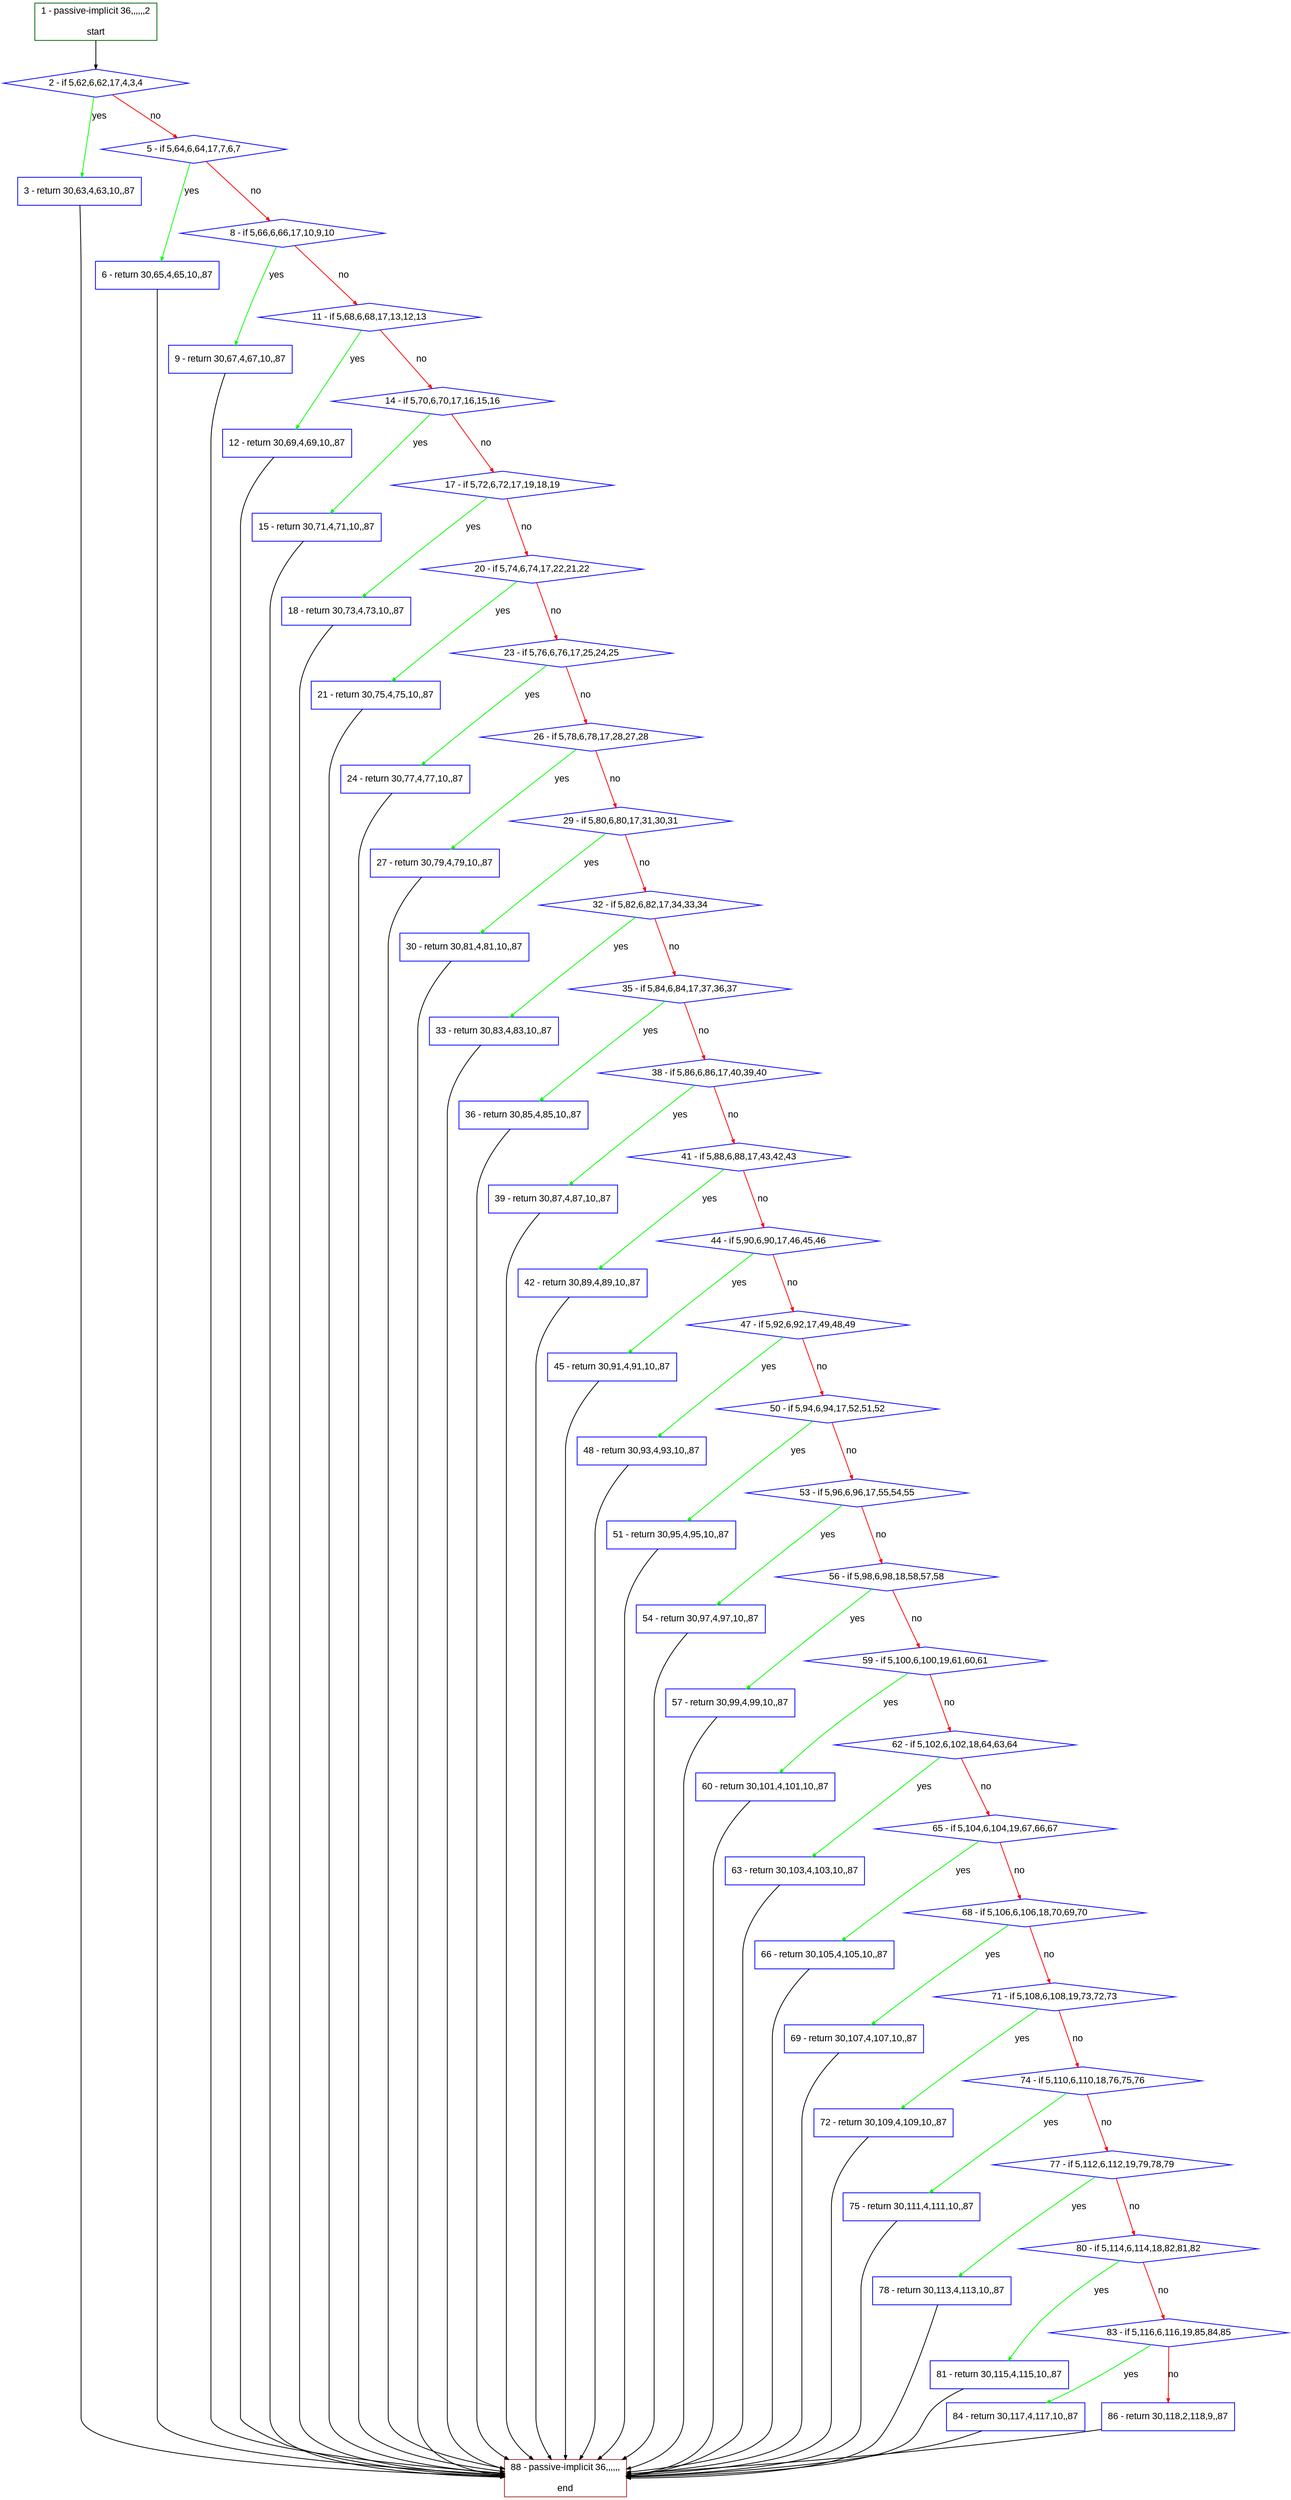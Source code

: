 digraph "" {
  graph [bgcolor="white", fillcolor="#FFFFCC", pack="true", packmode="clust", fontname="Arial", label="", fontsize="12", compound="true", style="rounded,filled"];
  node [node_initialized="no", fillcolor="white", fontname="Arial", label="", color="grey", fontsize="12", fixedsize="false", compound="true", shape="rectangle", style="filled"];
  edge [arrowtail="none", lhead="", fontcolor="black", fontname="Arial", label="", color="black", fontsize="12", arrowhead="normal", arrowsize="0.5", compound="true", ltail="", dir="forward"];
  __N1 [fillcolor="#ffffff", label="2 - if 5,62,6,62,17,4,3,4", color="#0000ff", shape="diamond", style="filled"];
  __N2 [fillcolor="#ffffff", label="1 - passive-implicit 36,,,,,,2\n\nstart", color="#006400", shape="box", style="filled"];
  __N3 [fillcolor="#ffffff", label="3 - return 30,63,4,63,10,,87", color="#0000ff", shape="box", style="filled"];
  __N4 [fillcolor="#ffffff", label="5 - if 5,64,6,64,17,7,6,7", color="#0000ff", shape="diamond", style="filled"];
  __N5 [fillcolor="#ffffff", label="88 - passive-implicit 36,,,,,,\n\nend", color="#a52a2a", shape="box", style="filled"];
  __N6 [fillcolor="#ffffff", label="6 - return 30,65,4,65,10,,87", color="#0000ff", shape="box", style="filled"];
  __N7 [fillcolor="#ffffff", label="8 - if 5,66,6,66,17,10,9,10", color="#0000ff", shape="diamond", style="filled"];
  __N8 [fillcolor="#ffffff", label="9 - return 30,67,4,67,10,,87", color="#0000ff", shape="box", style="filled"];
  __N9 [fillcolor="#ffffff", label="11 - if 5,68,6,68,17,13,12,13", color="#0000ff", shape="diamond", style="filled"];
  __N10 [fillcolor="#ffffff", label="12 - return 30,69,4,69,10,,87", color="#0000ff", shape="box", style="filled"];
  __N11 [fillcolor="#ffffff", label="14 - if 5,70,6,70,17,16,15,16", color="#0000ff", shape="diamond", style="filled"];
  __N12 [fillcolor="#ffffff", label="15 - return 30,71,4,71,10,,87", color="#0000ff", shape="box", style="filled"];
  __N13 [fillcolor="#ffffff", label="17 - if 5,72,6,72,17,19,18,19", color="#0000ff", shape="diamond", style="filled"];
  __N14 [fillcolor="#ffffff", label="18 - return 30,73,4,73,10,,87", color="#0000ff", shape="box", style="filled"];
  __N15 [fillcolor="#ffffff", label="20 - if 5,74,6,74,17,22,21,22", color="#0000ff", shape="diamond", style="filled"];
  __N16 [fillcolor="#ffffff", label="21 - return 30,75,4,75,10,,87", color="#0000ff", shape="box", style="filled"];
  __N17 [fillcolor="#ffffff", label="23 - if 5,76,6,76,17,25,24,25", color="#0000ff", shape="diamond", style="filled"];
  __N18 [fillcolor="#ffffff", label="24 - return 30,77,4,77,10,,87", color="#0000ff", shape="box", style="filled"];
  __N19 [fillcolor="#ffffff", label="26 - if 5,78,6,78,17,28,27,28", color="#0000ff", shape="diamond", style="filled"];
  __N20 [fillcolor="#ffffff", label="27 - return 30,79,4,79,10,,87", color="#0000ff", shape="box", style="filled"];
  __N21 [fillcolor="#ffffff", label="29 - if 5,80,6,80,17,31,30,31", color="#0000ff", shape="diamond", style="filled"];
  __N22 [fillcolor="#ffffff", label="30 - return 30,81,4,81,10,,87", color="#0000ff", shape="box", style="filled"];
  __N23 [fillcolor="#ffffff", label="32 - if 5,82,6,82,17,34,33,34", color="#0000ff", shape="diamond", style="filled"];
  __N24 [fillcolor="#ffffff", label="33 - return 30,83,4,83,10,,87", color="#0000ff", shape="box", style="filled"];
  __N25 [fillcolor="#ffffff", label="35 - if 5,84,6,84,17,37,36,37", color="#0000ff", shape="diamond", style="filled"];
  __N26 [fillcolor="#ffffff", label="36 - return 30,85,4,85,10,,87", color="#0000ff", shape="box", style="filled"];
  __N27 [fillcolor="#ffffff", label="38 - if 5,86,6,86,17,40,39,40", color="#0000ff", shape="diamond", style="filled"];
  __N28 [fillcolor="#ffffff", label="39 - return 30,87,4,87,10,,87", color="#0000ff", shape="box", style="filled"];
  __N29 [fillcolor="#ffffff", label="41 - if 5,88,6,88,17,43,42,43", color="#0000ff", shape="diamond", style="filled"];
  __N30 [fillcolor="#ffffff", label="42 - return 30,89,4,89,10,,87", color="#0000ff", shape="box", style="filled"];
  __N31 [fillcolor="#ffffff", label="44 - if 5,90,6,90,17,46,45,46", color="#0000ff", shape="diamond", style="filled"];
  __N32 [fillcolor="#ffffff", label="45 - return 30,91,4,91,10,,87", color="#0000ff", shape="box", style="filled"];
  __N33 [fillcolor="#ffffff", label="47 - if 5,92,6,92,17,49,48,49", color="#0000ff", shape="diamond", style="filled"];
  __N34 [fillcolor="#ffffff", label="48 - return 30,93,4,93,10,,87", color="#0000ff", shape="box", style="filled"];
  __N35 [fillcolor="#ffffff", label="50 - if 5,94,6,94,17,52,51,52", color="#0000ff", shape="diamond", style="filled"];
  __N36 [fillcolor="#ffffff", label="51 - return 30,95,4,95,10,,87", color="#0000ff", shape="box", style="filled"];
  __N37 [fillcolor="#ffffff", label="53 - if 5,96,6,96,17,55,54,55", color="#0000ff", shape="diamond", style="filled"];
  __N38 [fillcolor="#ffffff", label="54 - return 30,97,4,97,10,,87", color="#0000ff", shape="box", style="filled"];
  __N39 [fillcolor="#ffffff", label="56 - if 5,98,6,98,18,58,57,58", color="#0000ff", shape="diamond", style="filled"];
  __N40 [fillcolor="#ffffff", label="57 - return 30,99,4,99,10,,87", color="#0000ff", shape="box", style="filled"];
  __N41 [fillcolor="#ffffff", label="59 - if 5,100,6,100,19,61,60,61", color="#0000ff", shape="diamond", style="filled"];
  __N42 [fillcolor="#ffffff", label="60 - return 30,101,4,101,10,,87", color="#0000ff", shape="box", style="filled"];
  __N43 [fillcolor="#ffffff", label="62 - if 5,102,6,102,18,64,63,64", color="#0000ff", shape="diamond", style="filled"];
  __N44 [fillcolor="#ffffff", label="63 - return 30,103,4,103,10,,87", color="#0000ff", shape="box", style="filled"];
  __N45 [fillcolor="#ffffff", label="65 - if 5,104,6,104,19,67,66,67", color="#0000ff", shape="diamond", style="filled"];
  __N46 [fillcolor="#ffffff", label="66 - return 30,105,4,105,10,,87", color="#0000ff", shape="box", style="filled"];
  __N47 [fillcolor="#ffffff", label="68 - if 5,106,6,106,18,70,69,70", color="#0000ff", shape="diamond", style="filled"];
  __N48 [fillcolor="#ffffff", label="69 - return 30,107,4,107,10,,87", color="#0000ff", shape="box", style="filled"];
  __N49 [fillcolor="#ffffff", label="71 - if 5,108,6,108,19,73,72,73", color="#0000ff", shape="diamond", style="filled"];
  __N50 [fillcolor="#ffffff", label="72 - return 30,109,4,109,10,,87", color="#0000ff", shape="box", style="filled"];
  __N51 [fillcolor="#ffffff", label="74 - if 5,110,6,110,18,76,75,76", color="#0000ff", shape="diamond", style="filled"];
  __N52 [fillcolor="#ffffff", label="75 - return 30,111,4,111,10,,87", color="#0000ff", shape="box", style="filled"];
  __N53 [fillcolor="#ffffff", label="77 - if 5,112,6,112,19,79,78,79", color="#0000ff", shape="diamond", style="filled"];
  __N54 [fillcolor="#ffffff", label="78 - return 30,113,4,113,10,,87", color="#0000ff", shape="box", style="filled"];
  __N55 [fillcolor="#ffffff", label="80 - if 5,114,6,114,18,82,81,82", color="#0000ff", shape="diamond", style="filled"];
  __N56 [fillcolor="#ffffff", label="81 - return 30,115,4,115,10,,87", color="#0000ff", shape="box", style="filled"];
  __N57 [fillcolor="#ffffff", label="83 - if 5,116,6,116,19,85,84,85", color="#0000ff", shape="diamond", style="filled"];
  __N58 [fillcolor="#ffffff", label="84 - return 30,117,4,117,10,,87", color="#0000ff", shape="box", style="filled"];
  __N59 [fillcolor="#ffffff", label="86 - return 30,118,2,118,9,,87", color="#0000ff", shape="box", style="filled"];
  __N2 -> __N1 [arrowtail="none", color="#000000", label="", arrowhead="normal", dir="forward"];
  __N1 -> __N3 [arrowtail="none", color="#00ff00", label="yes", arrowhead="normal", dir="forward"];
  __N1 -> __N4 [arrowtail="none", color="#ff0000", label="no", arrowhead="normal", dir="forward"];
  __N3 -> __N5 [arrowtail="none", color="#000000", label="", arrowhead="normal", dir="forward"];
  __N4 -> __N6 [arrowtail="none", color="#00ff00", label="yes", arrowhead="normal", dir="forward"];
  __N4 -> __N7 [arrowtail="none", color="#ff0000", label="no", arrowhead="normal", dir="forward"];
  __N6 -> __N5 [arrowtail="none", color="#000000", label="", arrowhead="normal", dir="forward"];
  __N7 -> __N8 [arrowtail="none", color="#00ff00", label="yes", arrowhead="normal", dir="forward"];
  __N7 -> __N9 [arrowtail="none", color="#ff0000", label="no", arrowhead="normal", dir="forward"];
  __N8 -> __N5 [arrowtail="none", color="#000000", label="", arrowhead="normal", dir="forward"];
  __N9 -> __N10 [arrowtail="none", color="#00ff00", label="yes", arrowhead="normal", dir="forward"];
  __N9 -> __N11 [arrowtail="none", color="#ff0000", label="no", arrowhead="normal", dir="forward"];
  __N10 -> __N5 [arrowtail="none", color="#000000", label="", arrowhead="normal", dir="forward"];
  __N11 -> __N12 [arrowtail="none", color="#00ff00", label="yes", arrowhead="normal", dir="forward"];
  __N11 -> __N13 [arrowtail="none", color="#ff0000", label="no", arrowhead="normal", dir="forward"];
  __N12 -> __N5 [arrowtail="none", color="#000000", label="", arrowhead="normal", dir="forward"];
  __N13 -> __N14 [arrowtail="none", color="#00ff00", label="yes", arrowhead="normal", dir="forward"];
  __N13 -> __N15 [arrowtail="none", color="#ff0000", label="no", arrowhead="normal", dir="forward"];
  __N14 -> __N5 [arrowtail="none", color="#000000", label="", arrowhead="normal", dir="forward"];
  __N15 -> __N16 [arrowtail="none", color="#00ff00", label="yes", arrowhead="normal", dir="forward"];
  __N15 -> __N17 [arrowtail="none", color="#ff0000", label="no", arrowhead="normal", dir="forward"];
  __N16 -> __N5 [arrowtail="none", color="#000000", label="", arrowhead="normal", dir="forward"];
  __N17 -> __N18 [arrowtail="none", color="#00ff00", label="yes", arrowhead="normal", dir="forward"];
  __N17 -> __N19 [arrowtail="none", color="#ff0000", label="no", arrowhead="normal", dir="forward"];
  __N18 -> __N5 [arrowtail="none", color="#000000", label="", arrowhead="normal", dir="forward"];
  __N19 -> __N20 [arrowtail="none", color="#00ff00", label="yes", arrowhead="normal", dir="forward"];
  __N19 -> __N21 [arrowtail="none", color="#ff0000", label="no", arrowhead="normal", dir="forward"];
  __N20 -> __N5 [arrowtail="none", color="#000000", label="", arrowhead="normal", dir="forward"];
  __N21 -> __N22 [arrowtail="none", color="#00ff00", label="yes", arrowhead="normal", dir="forward"];
  __N21 -> __N23 [arrowtail="none", color="#ff0000", label="no", arrowhead="normal", dir="forward"];
  __N22 -> __N5 [arrowtail="none", color="#000000", label="", arrowhead="normal", dir="forward"];
  __N23 -> __N24 [arrowtail="none", color="#00ff00", label="yes", arrowhead="normal", dir="forward"];
  __N23 -> __N25 [arrowtail="none", color="#ff0000", label="no", arrowhead="normal", dir="forward"];
  __N24 -> __N5 [arrowtail="none", color="#000000", label="", arrowhead="normal", dir="forward"];
  __N25 -> __N26 [arrowtail="none", color="#00ff00", label="yes", arrowhead="normal", dir="forward"];
  __N25 -> __N27 [arrowtail="none", color="#ff0000", label="no", arrowhead="normal", dir="forward"];
  __N26 -> __N5 [arrowtail="none", color="#000000", label="", arrowhead="normal", dir="forward"];
  __N27 -> __N28 [arrowtail="none", color="#00ff00", label="yes", arrowhead="normal", dir="forward"];
  __N27 -> __N29 [arrowtail="none", color="#ff0000", label="no", arrowhead="normal", dir="forward"];
  __N28 -> __N5 [arrowtail="none", color="#000000", label="", arrowhead="normal", dir="forward"];
  __N29 -> __N30 [arrowtail="none", color="#00ff00", label="yes", arrowhead="normal", dir="forward"];
  __N29 -> __N31 [arrowtail="none", color="#ff0000", label="no", arrowhead="normal", dir="forward"];
  __N30 -> __N5 [arrowtail="none", color="#000000", label="", arrowhead="normal", dir="forward"];
  __N31 -> __N32 [arrowtail="none", color="#00ff00", label="yes", arrowhead="normal", dir="forward"];
  __N31 -> __N33 [arrowtail="none", color="#ff0000", label="no", arrowhead="normal", dir="forward"];
  __N32 -> __N5 [arrowtail="none", color="#000000", label="", arrowhead="normal", dir="forward"];
  __N33 -> __N34 [arrowtail="none", color="#00ff00", label="yes", arrowhead="normal", dir="forward"];
  __N33 -> __N35 [arrowtail="none", color="#ff0000", label="no", arrowhead="normal", dir="forward"];
  __N34 -> __N5 [arrowtail="none", color="#000000", label="", arrowhead="normal", dir="forward"];
  __N35 -> __N36 [arrowtail="none", color="#00ff00", label="yes", arrowhead="normal", dir="forward"];
  __N35 -> __N37 [arrowtail="none", color="#ff0000", label="no", arrowhead="normal", dir="forward"];
  __N36 -> __N5 [arrowtail="none", color="#000000", label="", arrowhead="normal", dir="forward"];
  __N37 -> __N38 [arrowtail="none", color="#00ff00", label="yes", arrowhead="normal", dir="forward"];
  __N37 -> __N39 [arrowtail="none", color="#ff0000", label="no", arrowhead="normal", dir="forward"];
  __N38 -> __N5 [arrowtail="none", color="#000000", label="", arrowhead="normal", dir="forward"];
  __N39 -> __N40 [arrowtail="none", color="#00ff00", label="yes", arrowhead="normal", dir="forward"];
  __N39 -> __N41 [arrowtail="none", color="#ff0000", label="no", arrowhead="normal", dir="forward"];
  __N40 -> __N5 [arrowtail="none", color="#000000", label="", arrowhead="normal", dir="forward"];
  __N41 -> __N42 [arrowtail="none", color="#00ff00", label="yes", arrowhead="normal", dir="forward"];
  __N41 -> __N43 [arrowtail="none", color="#ff0000", label="no", arrowhead="normal", dir="forward"];
  __N42 -> __N5 [arrowtail="none", color="#000000", label="", arrowhead="normal", dir="forward"];
  __N43 -> __N44 [arrowtail="none", color="#00ff00", label="yes", arrowhead="normal", dir="forward"];
  __N43 -> __N45 [arrowtail="none", color="#ff0000", label="no", arrowhead="normal", dir="forward"];
  __N44 -> __N5 [arrowtail="none", color="#000000", label="", arrowhead="normal", dir="forward"];
  __N45 -> __N46 [arrowtail="none", color="#00ff00", label="yes", arrowhead="normal", dir="forward"];
  __N45 -> __N47 [arrowtail="none", color="#ff0000", label="no", arrowhead="normal", dir="forward"];
  __N46 -> __N5 [arrowtail="none", color="#000000", label="", arrowhead="normal", dir="forward"];
  __N47 -> __N48 [arrowtail="none", color="#00ff00", label="yes", arrowhead="normal", dir="forward"];
  __N47 -> __N49 [arrowtail="none", color="#ff0000", label="no", arrowhead="normal", dir="forward"];
  __N48 -> __N5 [arrowtail="none", color="#000000", label="", arrowhead="normal", dir="forward"];
  __N49 -> __N50 [arrowtail="none", color="#00ff00", label="yes", arrowhead="normal", dir="forward"];
  __N49 -> __N51 [arrowtail="none", color="#ff0000", label="no", arrowhead="normal", dir="forward"];
  __N50 -> __N5 [arrowtail="none", color="#000000", label="", arrowhead="normal", dir="forward"];
  __N51 -> __N52 [arrowtail="none", color="#00ff00", label="yes", arrowhead="normal", dir="forward"];
  __N51 -> __N53 [arrowtail="none", color="#ff0000", label="no", arrowhead="normal", dir="forward"];
  __N52 -> __N5 [arrowtail="none", color="#000000", label="", arrowhead="normal", dir="forward"];
  __N53 -> __N54 [arrowtail="none", color="#00ff00", label="yes", arrowhead="normal", dir="forward"];
  __N53 -> __N55 [arrowtail="none", color="#ff0000", label="no", arrowhead="normal", dir="forward"];
  __N54 -> __N5 [arrowtail="none", color="#000000", label="", arrowhead="normal", dir="forward"];
  __N55 -> __N56 [arrowtail="none", color="#00ff00", label="yes", arrowhead="normal", dir="forward"];
  __N55 -> __N57 [arrowtail="none", color="#ff0000", label="no", arrowhead="normal", dir="forward"];
  __N56 -> __N5 [arrowtail="none", color="#000000", label="", arrowhead="normal", dir="forward"];
  __N57 -> __N58 [arrowtail="none", color="#00ff00", label="yes", arrowhead="normal", dir="forward"];
  __N57 -> __N59 [arrowtail="none", color="#ff0000", label="no", arrowhead="normal", dir="forward"];
  __N58 -> __N5 [arrowtail="none", color="#000000", label="", arrowhead="normal", dir="forward"];
  __N59 -> __N5 [arrowtail="none", color="#000000", label="", arrowhead="normal", dir="forward"];
}
